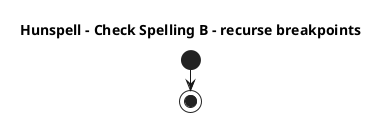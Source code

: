 @startuml
skinparam backgroundcolor White|White

title Hunspell - Check Spelling B - recurse breakpoints

start

stop

@enduml
